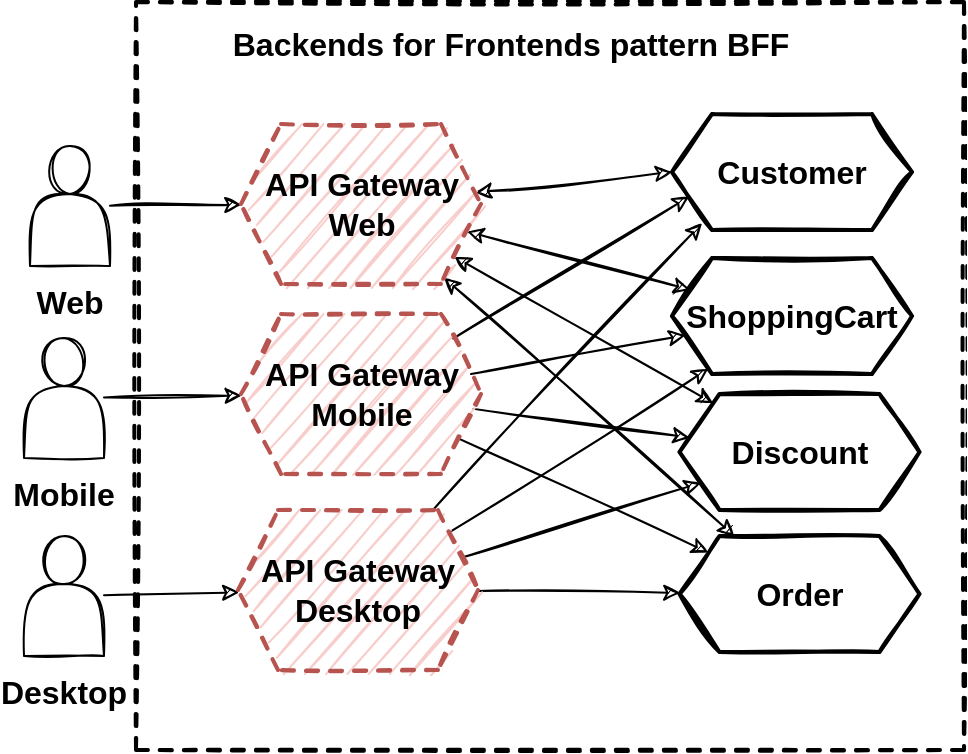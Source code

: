 <mxfile version="14.6.13" type="device"><diagram id="O4We3TlcgWNvYi_soNku" name="Page-1"><mxGraphModel dx="1653" dy="-1507" grid="0" gridSize="10" guides="1" tooltips="1" connect="1" arrows="1" fold="1" page="0" pageScale="1" pageWidth="850" pageHeight="1100" math="0" shadow="0"><root><mxCell id="0"/><mxCell id="1" parent="0"/><mxCell id="ZmsHxAFBUjwj7FRsKORz-1" value="" style="rounded=0;whiteSpace=wrap;html=1;sketch=1;fontSize=16;dashed=1;strokeWidth=2;" parent="1" vertex="1"><mxGeometry x="-543" y="2168" width="414" height="374" as="geometry"/></mxCell><mxCell id="ZmsHxAFBUjwj7FRsKORz-2" style="rounded=0;sketch=1;orthogonalLoop=1;jettySize=auto;html=1;fontSize=16;" parent="1" source="ZmsHxAFBUjwj7FRsKORz-3" target="ZmsHxAFBUjwj7FRsKORz-10" edge="1"><mxGeometry relative="1" as="geometry"><mxPoint x="-459.5" y="2270" as="targetPoint"/></mxGeometry></mxCell><mxCell id="ZmsHxAFBUjwj7FRsKORz-3" value="" style="shape=actor;whiteSpace=wrap;html=1;sketch=1;" parent="1" vertex="1"><mxGeometry x="-596" y="2240" width="40" height="60" as="geometry"/></mxCell><mxCell id="ZmsHxAFBUjwj7FRsKORz-4" value="Web" style="text;html=1;strokeColor=none;fillColor=none;align=center;verticalAlign=middle;whiteSpace=wrap;rounded=0;sketch=1;fontStyle=1;fontSize=16;" parent="1" vertex="1"><mxGeometry x="-596" y="2308" width="40" height="20" as="geometry"/></mxCell><mxCell id="ZmsHxAFBUjwj7FRsKORz-5" value="Backends for Frontends pattern BFF" style="text;html=1;strokeColor=none;fillColor=none;align=center;verticalAlign=middle;whiteSpace=wrap;rounded=0;sketch=1;fontStyle=1;fontSize=16;" parent="1" vertex="1"><mxGeometry x="-521" y="2179" width="331.25" height="20" as="geometry"/></mxCell><mxCell id="ZmsHxAFBUjwj7FRsKORz-6" style="rounded=0;orthogonalLoop=1;jettySize=auto;html=1;entryX=0;entryY=0.5;entryDx=0;entryDy=0;sketch=1;startArrow=classic;startFill=1;" parent="1" source="ZmsHxAFBUjwj7FRsKORz-10" target="ZmsHxAFBUjwj7FRsKORz-11" edge="1"><mxGeometry relative="1" as="geometry"/></mxCell><mxCell id="ZmsHxAFBUjwj7FRsKORz-7" style="edgeStyle=none;rounded=0;sketch=1;orthogonalLoop=1;jettySize=auto;html=1;startArrow=classic;startFill=1;" parent="1" source="ZmsHxAFBUjwj7FRsKORz-10" target="ZmsHxAFBUjwj7FRsKORz-14" edge="1"><mxGeometry relative="1" as="geometry"/></mxCell><mxCell id="ZmsHxAFBUjwj7FRsKORz-8" style="edgeStyle=none;rounded=0;sketch=1;orthogonalLoop=1;jettySize=auto;html=1;startArrow=classic;startFill=1;" parent="1" source="ZmsHxAFBUjwj7FRsKORz-10" target="ZmsHxAFBUjwj7FRsKORz-12" edge="1"><mxGeometry relative="1" as="geometry"/></mxCell><mxCell id="ZmsHxAFBUjwj7FRsKORz-9" style="edgeStyle=none;rounded=0;sketch=1;orthogonalLoop=1;jettySize=auto;html=1;startArrow=classic;startFill=1;" parent="1" source="ZmsHxAFBUjwj7FRsKORz-10" target="ZmsHxAFBUjwj7FRsKORz-13" edge="1"><mxGeometry relative="1" as="geometry"/></mxCell><mxCell id="ZmsHxAFBUjwj7FRsKORz-10" value="API Gateway&lt;br&gt;Web" style="shape=hexagon;perimeter=hexagonPerimeter2;whiteSpace=wrap;html=1;fixedSize=1;sketch=1;fontSize=16;strokeWidth=2;fontStyle=1;fillColor=#f8cecc;strokeColor=#b85450;dashed=1;" parent="1" vertex="1"><mxGeometry x="-490.5" y="2229" width="120" height="80" as="geometry"/></mxCell><mxCell id="ZmsHxAFBUjwj7FRsKORz-11" value="Customer" style="shape=hexagon;perimeter=hexagonPerimeter2;whiteSpace=wrap;html=1;fixedSize=1;sketch=1;fontSize=16;strokeWidth=2;fontStyle=1" parent="1" vertex="1"><mxGeometry x="-275" y="2224" width="120" height="58" as="geometry"/></mxCell><mxCell id="ZmsHxAFBUjwj7FRsKORz-12" value="Discount" style="shape=hexagon;perimeter=hexagonPerimeter2;whiteSpace=wrap;html=1;fixedSize=1;sketch=1;fontSize=16;strokeWidth=2;fontStyle=1" parent="1" vertex="1"><mxGeometry x="-271.25" y="2364" width="120" height="58" as="geometry"/></mxCell><mxCell id="ZmsHxAFBUjwj7FRsKORz-13" value="Order" style="shape=hexagon;perimeter=hexagonPerimeter2;whiteSpace=wrap;html=1;fixedSize=1;sketch=1;fontSize=16;strokeWidth=2;fontStyle=1" parent="1" vertex="1"><mxGeometry x="-271.25" y="2435" width="120" height="58" as="geometry"/></mxCell><mxCell id="ZmsHxAFBUjwj7FRsKORz-14" value="ShoppingCart" style="shape=hexagon;perimeter=hexagonPerimeter2;whiteSpace=wrap;html=1;fixedSize=1;sketch=1;fontSize=16;strokeWidth=2;fontStyle=1" parent="1" vertex="1"><mxGeometry x="-275" y="2296" width="120" height="58" as="geometry"/></mxCell><mxCell id="dR-oainkwUAPanGKqEeY-12" style="edgeStyle=orthogonalEdgeStyle;rounded=0;orthogonalLoop=1;jettySize=auto;html=1;exitX=0.5;exitY=1;exitDx=0;exitDy=0;fontSize=16;strokeWidth=1;" parent="1" edge="1"><mxGeometry relative="1" as="geometry"><mxPoint x="-520" y="2354" as="sourcePoint"/><mxPoint x="-520" y="2354" as="targetPoint"/></mxGeometry></mxCell><mxCell id="O9vsTtdxTOBXDLJrJmyc-19" style="edgeStyle=none;rounded=0;sketch=1;orthogonalLoop=1;jettySize=auto;html=1;" edge="1" parent="1" source="O9vsTtdxTOBXDLJrJmyc-5" target="O9vsTtdxTOBXDLJrJmyc-9"><mxGeometry relative="1" as="geometry"/></mxCell><mxCell id="O9vsTtdxTOBXDLJrJmyc-5" value="" style="shape=actor;whiteSpace=wrap;html=1;sketch=1;" vertex="1" parent="1"><mxGeometry x="-599" y="2336" width="40" height="60" as="geometry"/></mxCell><mxCell id="O9vsTtdxTOBXDLJrJmyc-6" value="Mobile" style="text;html=1;strokeColor=none;fillColor=none;align=center;verticalAlign=middle;whiteSpace=wrap;rounded=0;sketch=1;fontStyle=1;fontSize=16;" vertex="1" parent="1"><mxGeometry x="-599" y="2404" width="40" height="20" as="geometry"/></mxCell><mxCell id="O9vsTtdxTOBXDLJrJmyc-20" style="edgeStyle=none;rounded=0;sketch=1;orthogonalLoop=1;jettySize=auto;html=1;" edge="1" parent="1" source="O9vsTtdxTOBXDLJrJmyc-7" target="O9vsTtdxTOBXDLJrJmyc-10"><mxGeometry relative="1" as="geometry"/></mxCell><mxCell id="O9vsTtdxTOBXDLJrJmyc-7" value="" style="shape=actor;whiteSpace=wrap;html=1;sketch=1;" vertex="1" parent="1"><mxGeometry x="-599" y="2435" width="40" height="60" as="geometry"/></mxCell><mxCell id="O9vsTtdxTOBXDLJrJmyc-8" value="Desktop" style="text;html=1;strokeColor=none;fillColor=none;align=center;verticalAlign=middle;whiteSpace=wrap;rounded=0;sketch=1;fontStyle=1;fontSize=16;" vertex="1" parent="1"><mxGeometry x="-599" y="2503" width="40" height="20" as="geometry"/></mxCell><mxCell id="O9vsTtdxTOBXDLJrJmyc-11" style="rounded=0;orthogonalLoop=1;jettySize=auto;html=1;entryX=0;entryY=0.75;entryDx=0;entryDy=0;sketch=1;" edge="1" parent="1" source="O9vsTtdxTOBXDLJrJmyc-9" target="ZmsHxAFBUjwj7FRsKORz-11"><mxGeometry relative="1" as="geometry"/></mxCell><mxCell id="O9vsTtdxTOBXDLJrJmyc-12" style="edgeStyle=none;rounded=0;sketch=1;orthogonalLoop=1;jettySize=auto;html=1;" edge="1" parent="1" source="O9vsTtdxTOBXDLJrJmyc-9" target="ZmsHxAFBUjwj7FRsKORz-14"><mxGeometry relative="1" as="geometry"/></mxCell><mxCell id="O9vsTtdxTOBXDLJrJmyc-13" style="edgeStyle=none;rounded=0;sketch=1;orthogonalLoop=1;jettySize=auto;html=1;" edge="1" parent="1" source="O9vsTtdxTOBXDLJrJmyc-9" target="ZmsHxAFBUjwj7FRsKORz-12"><mxGeometry relative="1" as="geometry"/></mxCell><mxCell id="O9vsTtdxTOBXDLJrJmyc-14" style="edgeStyle=none;rounded=0;sketch=1;orthogonalLoop=1;jettySize=auto;html=1;" edge="1" parent="1" source="O9vsTtdxTOBXDLJrJmyc-9" target="ZmsHxAFBUjwj7FRsKORz-13"><mxGeometry relative="1" as="geometry"/></mxCell><mxCell id="O9vsTtdxTOBXDLJrJmyc-9" value="API Gateway&lt;br&gt;Mobile" style="shape=hexagon;perimeter=hexagonPerimeter2;whiteSpace=wrap;html=1;fixedSize=1;sketch=1;fontSize=16;strokeWidth=2;fontStyle=1;fillColor=#f8cecc;strokeColor=#b85450;dashed=1;" vertex="1" parent="1"><mxGeometry x="-490.5" y="2324" width="120" height="80" as="geometry"/></mxCell><mxCell id="O9vsTtdxTOBXDLJrJmyc-15" style="edgeStyle=none;rounded=0;sketch=1;orthogonalLoop=1;jettySize=auto;html=1;entryX=0.125;entryY=0.941;entryDx=0;entryDy=0;entryPerimeter=0;" edge="1" parent="1" source="O9vsTtdxTOBXDLJrJmyc-10" target="ZmsHxAFBUjwj7FRsKORz-11"><mxGeometry relative="1" as="geometry"/></mxCell><mxCell id="O9vsTtdxTOBXDLJrJmyc-16" style="edgeStyle=none;rounded=0;sketch=1;orthogonalLoop=1;jettySize=auto;html=1;" edge="1" parent="1" source="O9vsTtdxTOBXDLJrJmyc-10" target="ZmsHxAFBUjwj7FRsKORz-14"><mxGeometry relative="1" as="geometry"/></mxCell><mxCell id="O9vsTtdxTOBXDLJrJmyc-17" style="edgeStyle=none;rounded=0;sketch=1;orthogonalLoop=1;jettySize=auto;html=1;" edge="1" parent="1" source="O9vsTtdxTOBXDLJrJmyc-10" target="ZmsHxAFBUjwj7FRsKORz-12"><mxGeometry relative="1" as="geometry"/></mxCell><mxCell id="O9vsTtdxTOBXDLJrJmyc-18" style="edgeStyle=none;rounded=0;sketch=1;orthogonalLoop=1;jettySize=auto;html=1;" edge="1" parent="1" source="O9vsTtdxTOBXDLJrJmyc-10" target="ZmsHxAFBUjwj7FRsKORz-13"><mxGeometry relative="1" as="geometry"/></mxCell><mxCell id="O9vsTtdxTOBXDLJrJmyc-10" value="API Gateway&lt;br&gt;Desktop" style="shape=hexagon;perimeter=hexagonPerimeter2;whiteSpace=wrap;html=1;fixedSize=1;sketch=1;fontSize=16;strokeWidth=2;fontStyle=1;fillColor=#f8cecc;strokeColor=#b85450;dashed=1;" vertex="1" parent="1"><mxGeometry x="-492" y="2422" width="120" height="80" as="geometry"/></mxCell></root></mxGraphModel></diagram></mxfile>